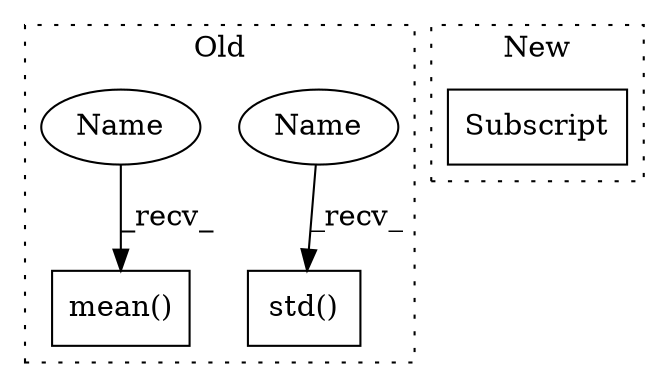 digraph G {
subgraph cluster0 {
1 [label="std()" a="75" s="6831" l="19" shape="box"];
3 [label="mean()" a="75" s="6800" l="20" shape="box"];
4 [label="Name" a="87" s="6831" l="7" shape="ellipse"];
5 [label="Name" a="87" s="6800" l="7" shape="ellipse"];
label = "Old";
style="dotted";
}
subgraph cluster1 {
2 [label="Subscript" a="63" s="6735,0" l="18,0" shape="box"];
label = "New";
style="dotted";
}
4 -> 1 [label="_recv_"];
5 -> 3 [label="_recv_"];
}
